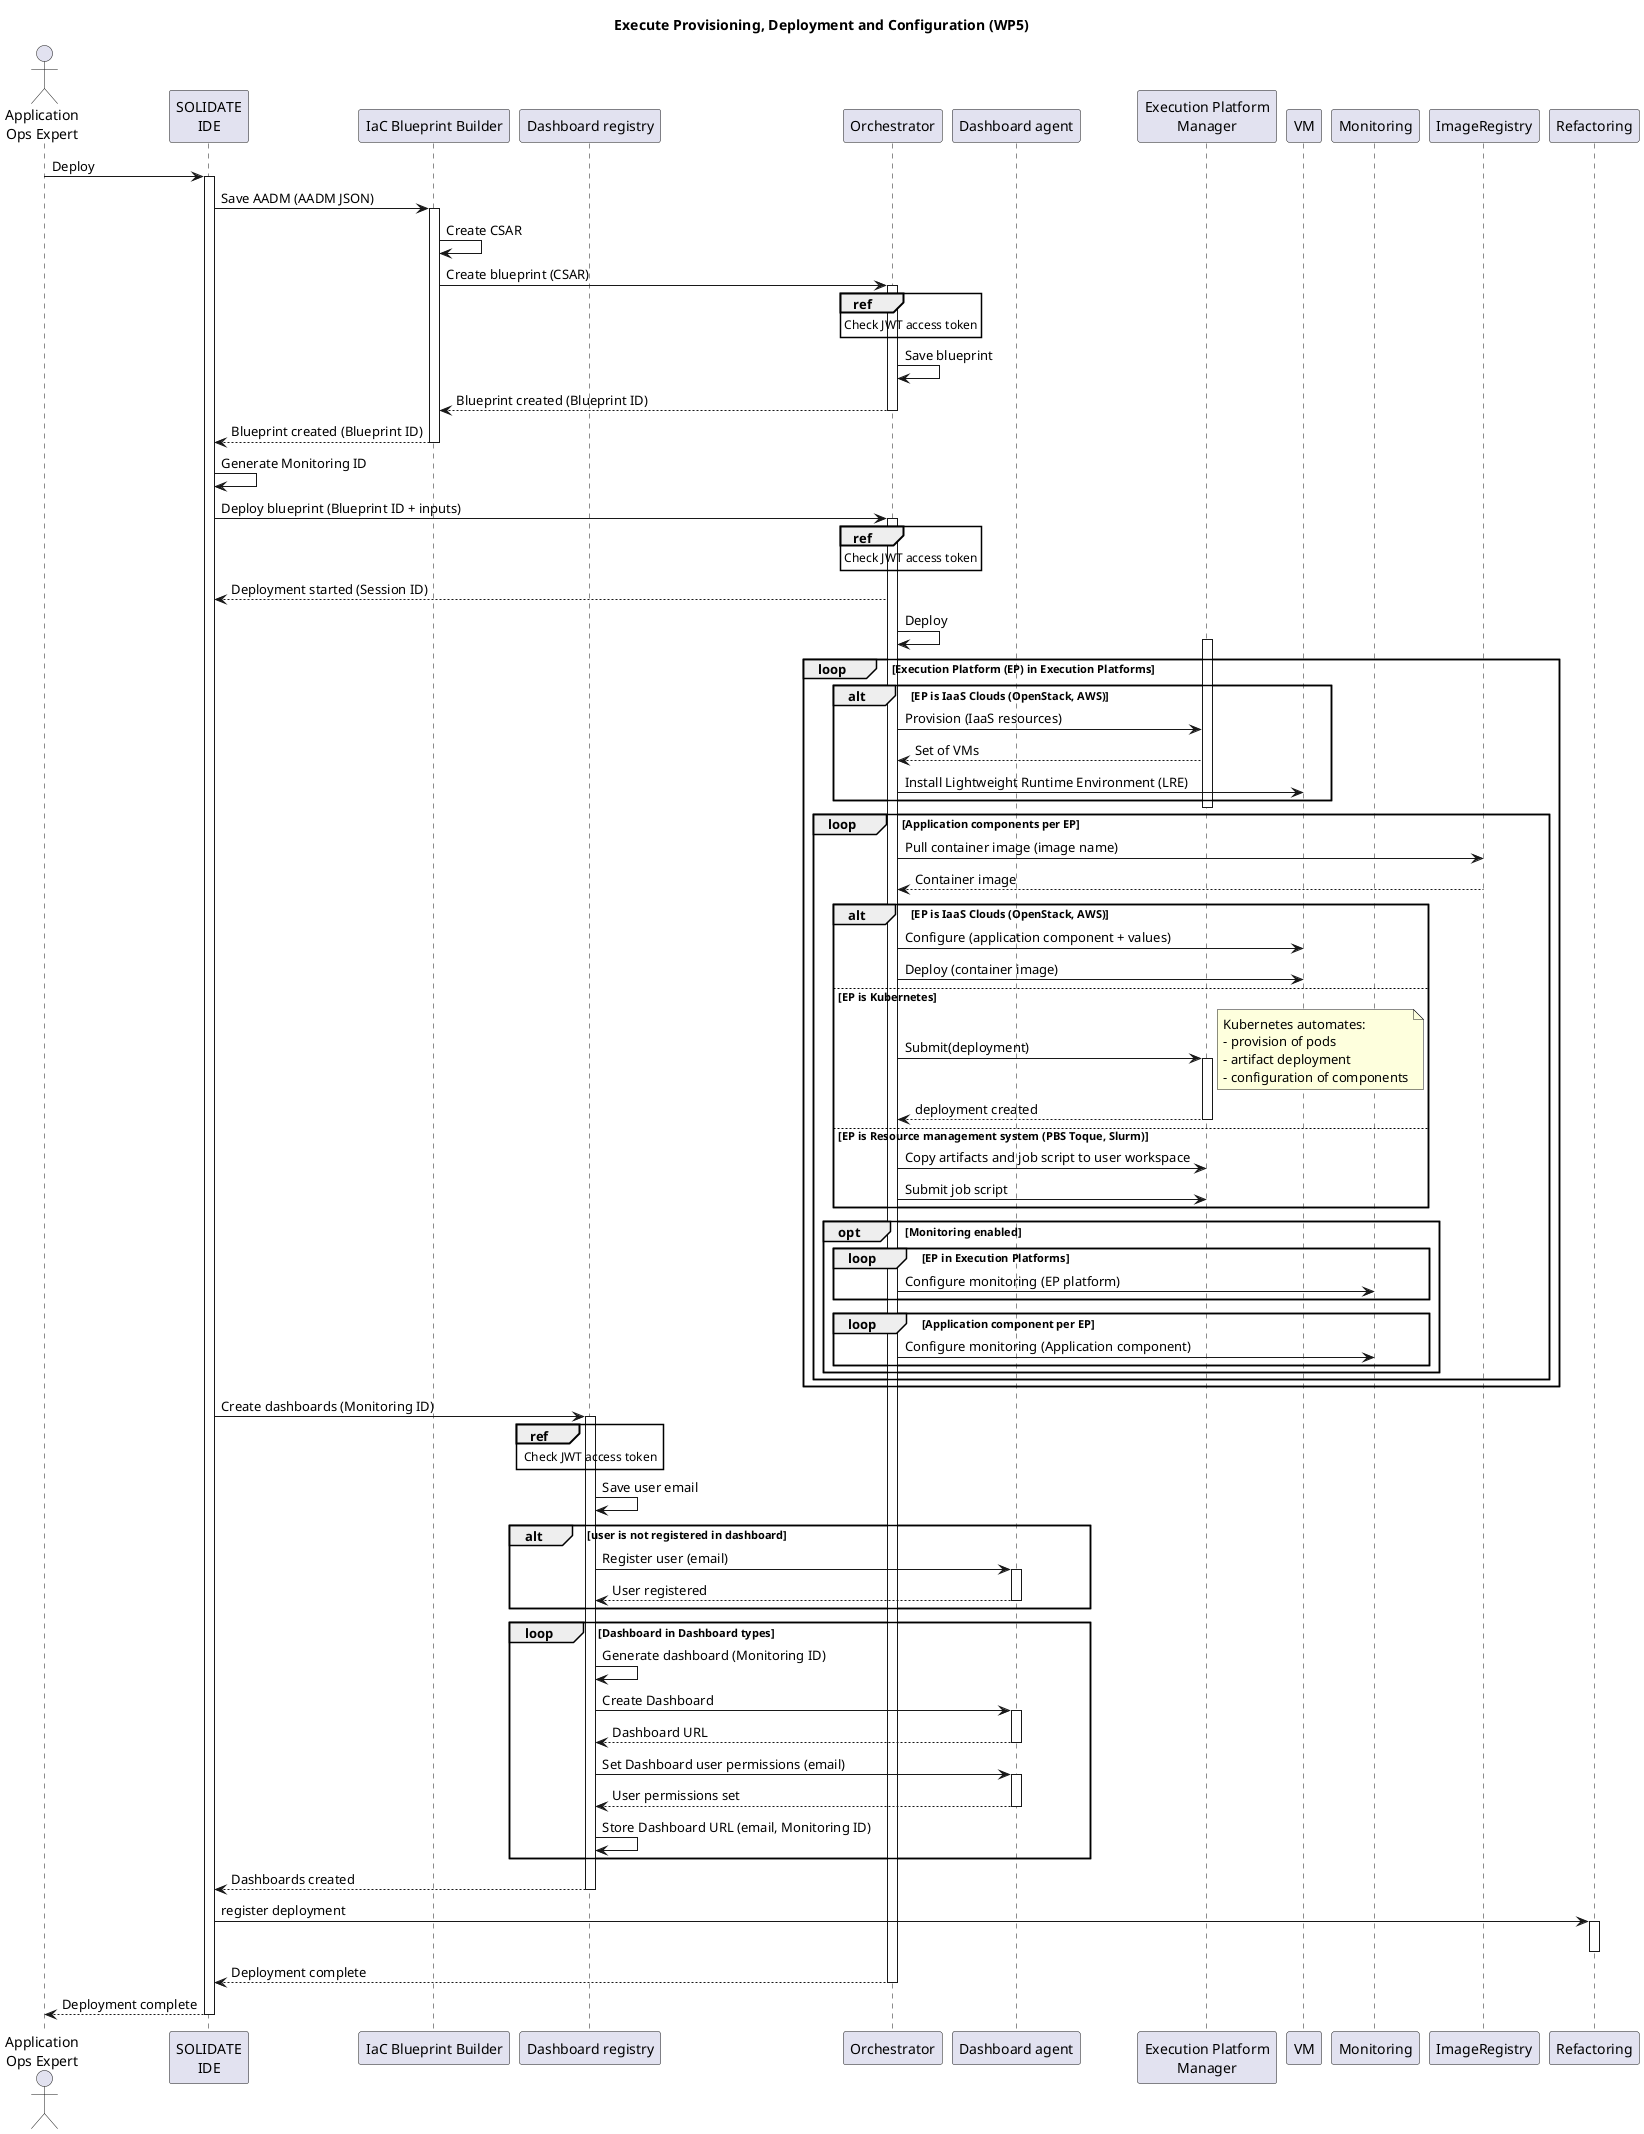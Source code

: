 @startuml

title Execute Provisioning, Deployment and Configuration (WP5)

actor "Application\nOps Expert" as ops
participant "SOLIDATE\nIDE" as ide
participant "IaC Blueprint Builder" as builder
participant "Dashboard registry" as registry
participant  Orchestrator as orch
participant "Dashboard agent" as dash
participant "Execution Platform\nManager" as res
participant "VM" as VM
participant "Monitoring" as mon
participant "ImageRegistry" as imagereg
participant "Refactoring" as refact

ops->ide: Deploy
activate ide
ide->builder: Save AADM (AADM JSON)
activate builder
builder->builder: Create CSAR
builder->orch: Create blueprint (CSAR)
activate orch
ref over orch: Check JWT access token
orch->orch: Save blueprint
orch-->builder: Blueprint created (Blueprint ID)
deactivate orch
builder-->ide: Blueprint created (Blueprint ID)
deactivate builder

ide -> ide: Generate Monitoring ID

ide->orch: Deploy blueprint (Blueprint ID + inputs)
activate orch
ref over orch: Check JWT access token
orch-->ide: Deployment started (Session ID)
orch->orch: Deploy

loop Execution Platform (EP) in Execution Platforms

  activate res
  alt EP is IaaS Clouds (OpenStack, AWS)
    orch->res: Provision (IaaS resources)
    res-->orch: Set of VMs
    orch->VM: Install Lightweight Runtime Environment (LRE)
  end
  deactivate res

  loop Application components per EP

    orch->imagereg: Pull container image (image name)
    imagereg-->orch: Container image

    alt EP is IaaS Clouds (OpenStack, AWS)
      orch->VM: Configure (application component + values)
      orch->VM: Deploy (container image)
    else EP is Kubernetes
      orch->res: Submit(deployment)
      activate res
        note right
          Kubernetes automates:
          - provision of pods
          - artifact deployment
          - configuration of components
        end note
        res-->orch: deployment created
      deactivate res

    else EP is Resource management system (PBS Toque, Slurm)
      orch->res: Copy artifacts and job script to user workspace
      orch->res: Submit job script
    end

    opt Monitoring enabled
      loop EP in Execution Platforms
      orch->mon: Configure monitoring (EP platform)
      end
      loop Application component per EP
      orch->mon: Configure monitoring (Application component)
      end
    end

  end
end

ide -> registry: Create dashboards (Monitoring ID)
activate registry
ref over registry: Check JWT access token
registry -> registry: Save user email

alt user is not registered in dashboard
	    registry -> dash: Register user (email)
	    activate dash
	    dash --> registry: User registered
	    deactivate dash
end

loop Dashboard in Dashboard types
	registry -> registry: Generate dashboard (Monitoring ID)
	registry -> dash: Create Dashboard
	activate dash
	dash --> registry: Dashboard URL
	deactivate dash
	registry -> dash: Set Dashboard user permissions (email)
	activate dash
	dash --> registry: User permissions set
	deactivate dash
	registry -> registry: Store Dashboard URL (email, Monitoring ID)

end
registry --> ide: Dashboards created
deactivate registry

ide->refact: register deployment
activate refact
deactivate refact

orch-->ide: Deployment complete
deactivate orch
ide-->ops: Deployment complete
deactivate ide


@enduml